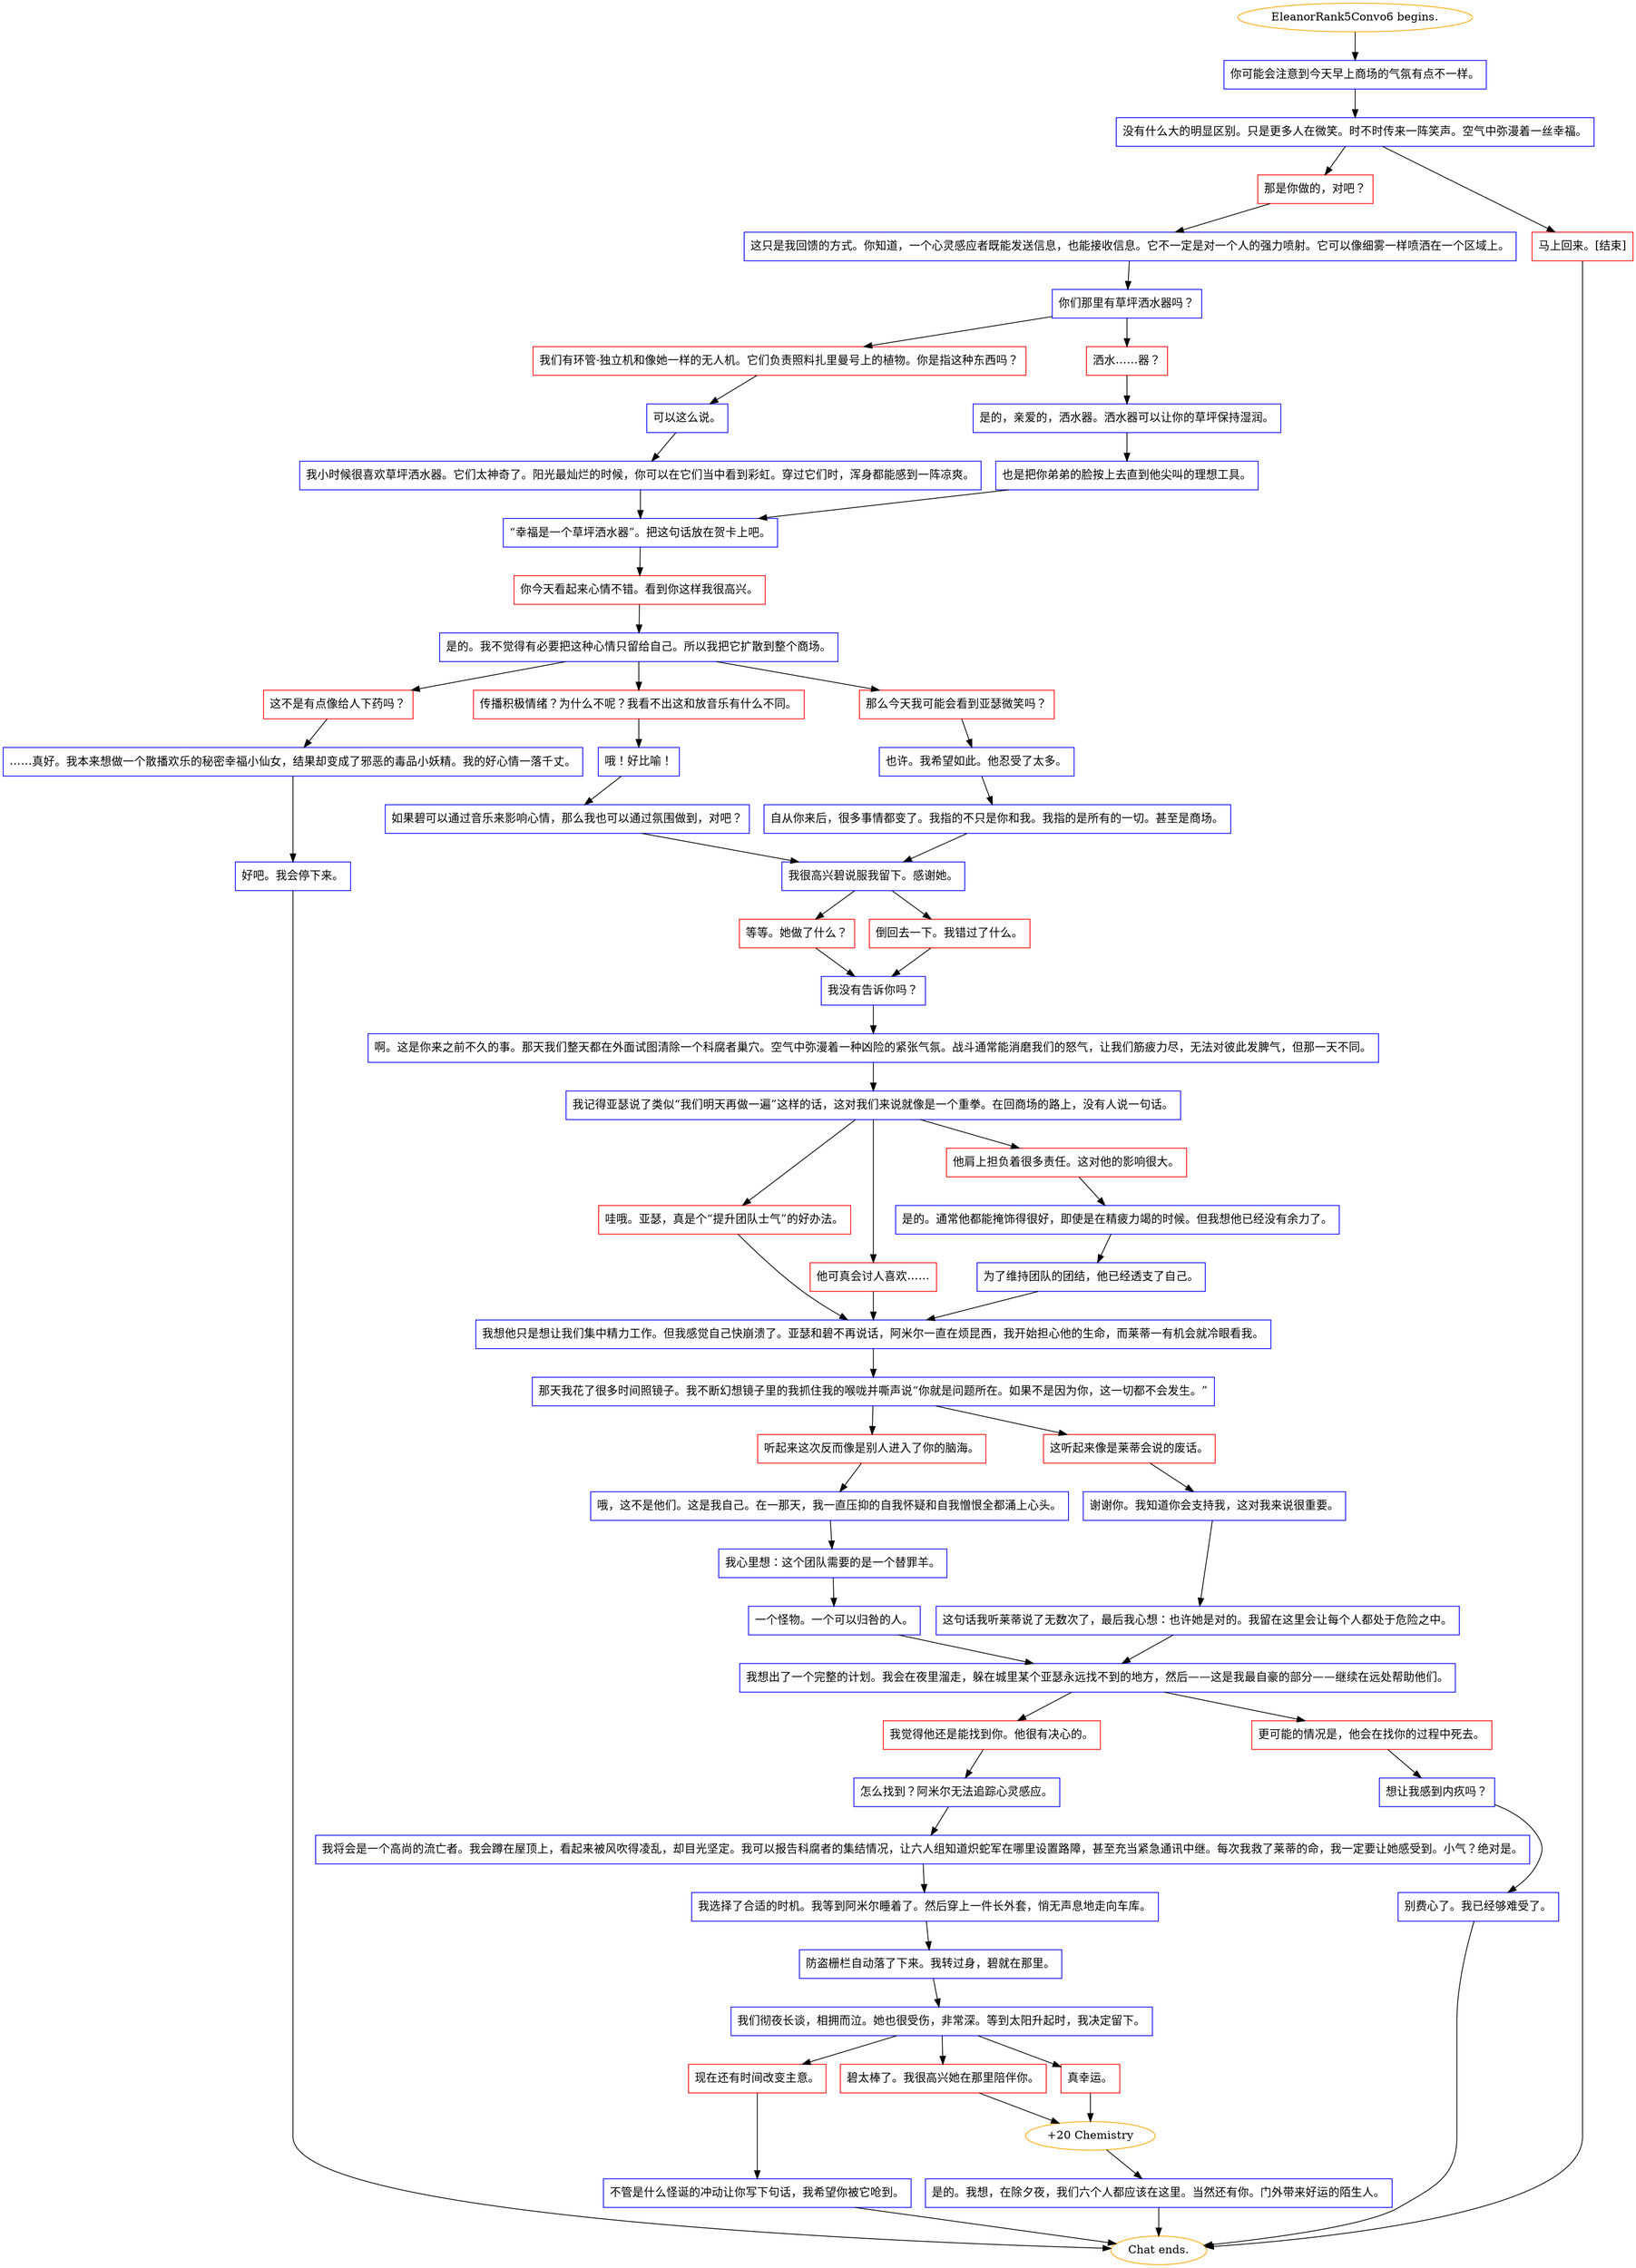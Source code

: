 digraph {
	"EleanorRank5Convo6 begins." [color=orange];
		"EleanorRank5Convo6 begins." -> j1230049690;
	j1230049690 [label="你可能会注意到今天早上商场的气氛有点不一样。",shape=box,color=blue];
		j1230049690 -> j1842898238;
	j1842898238 [label="没有什么大的明显区别。只是更多人在微笑。时不时传来一阵笑声。空气中弥漫着一丝幸福。",shape=box,color=blue];
		j1842898238 -> j1189372777;
		j1842898238 -> j111009776;
	j1189372777 [label="那是你做的，对吧？",shape=box,color=red];
		j1189372777 -> j1907114526;
	j111009776 [label="马上回来。[结束]",shape=box,color=red];
		j111009776 -> "Chat ends.";
	j1907114526 [label="这只是我回馈的方式。你知道，一个心灵感应者既能发送信息，也能接收信息。它不一定是对一个人的强力喷射。它可以像细雾一样喷洒在一个区域上。",shape=box,color=blue];
		j1907114526 -> j3246125210;
	"Chat ends." [color=orange];
	j3246125210 [label="你们那里有草坪洒水器吗？",shape=box,color=blue];
		j3246125210 -> j2358564889;
		j3246125210 -> j697896557;
	j2358564889 [label="我们有环管-独立机和像她一样的无人机。它们负责照料扎里曼号上的植物。你是指这种东西吗？",shape=box,color=red];
		j2358564889 -> j1540679838;
	j697896557 [label="洒水……器？",shape=box,color=red];
		j697896557 -> j3942581846;
	j1540679838 [label="可以这么说。",shape=box,color=blue];
		j1540679838 -> j69918880;
	j3942581846 [label="是的，亲爱的，洒水器。洒水器可以让你的草坪保持湿润。",shape=box,color=blue];
		j3942581846 -> j2579278353;
	j69918880 [label="我小时候很喜欢草坪洒水器。它们太神奇了。阳光最灿烂的时候，你可以在它们当中看到彩虹。穿过它们时，浑身都能感到一阵凉爽。",shape=box,color=blue];
		j69918880 -> j2109200180;
	j2579278353 [label="也是把你弟弟的脸按上去直到他尖叫的理想工具。",shape=box,color=blue];
		j2579278353 -> j2109200180;
	j2109200180 [label="“幸福是一个草坪洒水器”。把这句话放在贺卡上吧。",shape=box,color=blue];
		j2109200180 -> j1519984358;
	j1519984358 [label="你今天看起来心情不错。看到你这样我很高兴。",shape=box,color=red];
		j1519984358 -> j2020198936;
	j2020198936 [label="是的。我不觉得有必要把这种心情只留给自己。所以我把它扩散到整个商场。",shape=box,color=blue];
		j2020198936 -> j465113026;
		j2020198936 -> j438901281;
		j2020198936 -> j3327334285;
	j465113026 [label="这不是有点像给人下药吗？",shape=box,color=red];
		j465113026 -> j1584188676;
	j438901281 [label="传播积极情绪？为什么不呢？我看不出这和放音乐有什么不同。",shape=box,color=red];
		j438901281 -> j1456977768;
	j3327334285 [label="那么今天我可能会看到亚瑟微笑吗？",shape=box,color=red];
		j3327334285 -> j3584352748;
	j1584188676 [label="……真好。我本来想做一个散播欢乐的秘密幸福小仙女，结果却变成了邪恶的毒品小妖精。我的好心情一落千丈。",shape=box,color=blue];
		j1584188676 -> j2503751111;
	j1456977768 [label="哦！好比喻！",shape=box,color=blue];
		j1456977768 -> j379035157;
	j3584352748 [label="也许。我希望如此。他忍受了太多。",shape=box,color=blue];
		j3584352748 -> j470492679;
	j2503751111 [label="好吧。我会停下来。",shape=box,color=blue];
		j2503751111 -> "Chat ends.";
	j379035157 [label="如果碧可以通过音乐来影响心情，那么我也可以通过氛围做到，对吧？",shape=box,color=blue];
		j379035157 -> j1870761737;
	j470492679 [label="自从你来后，很多事情都变了。我指的不只是你和我。我指的是所有的一切。甚至是商场。",shape=box,color=blue];
		j470492679 -> j1870761737;
	j1870761737 [label="我很高兴碧说服我留下。感谢她。",shape=box,color=blue];
		j1870761737 -> j4268596031;
		j1870761737 -> j377530175;
	j4268596031 [label="等等。她做了什么？",shape=box,color=red];
		j4268596031 -> j2113655080;
	j377530175 [label="倒回去一下。我错过了什么。",shape=box,color=red];
		j377530175 -> j2113655080;
	j2113655080 [label="我没有告诉你吗？",shape=box,color=blue];
		j2113655080 -> j3847862791;
	j3847862791 [label="啊。这是你来之前不久的事。那天我们整天都在外面试图清除一个科腐者巢穴。空气中弥漫着一种凶险的紧张气氛。战斗通常能消磨我们的怒气，让我们筋疲力尽，无法对彼此发脾气，但那一天不同。",shape=box,color=blue];
		j3847862791 -> j2417360551;
	j2417360551 [label="我记得亚瑟说了类似“我们明天再做一遍”这样的话，这对我们来说就像是一个重拳。在回商场的路上，没有人说一句话。",shape=box,color=blue];
		j2417360551 -> j872602660;
		j2417360551 -> j2017766504;
		j2417360551 -> j3489824420;
	j872602660 [label="哇哦。亚瑟，真是个“提升团队士气”的好办法。",shape=box,color=red];
		j872602660 -> j1892869660;
	j2017766504 [label="他可真会讨人喜欢……",shape=box,color=red];
		j2017766504 -> j1892869660;
	j3489824420 [label="他肩上担负着很多责任。这对他的影响很大。",shape=box,color=red];
		j3489824420 -> j2795750309;
	j1892869660 [label="我想他只是想让我们集中精力工作。但我感觉自己快崩溃了。亚瑟和碧不再说话，阿米尔一直在烦昆西，我开始担心他的生命，而莱蒂一有机会就冷眼看我。",shape=box,color=blue];
		j1892869660 -> j1173801952;
	j2795750309 [label="是的。通常他都能掩饰得很好，即使是在精疲力竭的时候。但我想他已经没有余力了。",shape=box,color=blue];
		j2795750309 -> j3650874729;
	j1173801952 [label="那天我花了很多时间照镜子。我不断幻想镜子里的我抓住我的喉咙并嘶声说“你就是问题所在。如果不是因为你，这一切都不会发生。”",shape=box,color=blue];
		j1173801952 -> j2183651943;
		j1173801952 -> j67130741;
	j3650874729 [label="为了维持团队的团结，他已经透支了自己。",shape=box,color=blue];
		j3650874729 -> j1892869660;
	j2183651943 [label="听起来这次反而像是别人进入了你的脑海。",shape=box,color=red];
		j2183651943 -> j342754082;
	j67130741 [label="这听起来像是莱蒂会说的废话。",shape=box,color=red];
		j67130741 -> j64937883;
	j342754082 [label="哦，这不是他们。这是我自己。在一那天，我一直压抑的自我怀疑和自我憎恨全都涌上心头。",shape=box,color=blue];
		j342754082 -> j3698472506;
	j64937883 [label="谢谢你。我知道你会支持我，这对我来说很重要。",shape=box,color=blue];
		j64937883 -> j2799421671;
	j3698472506 [label="我心里想：这个团队需要的是一个替罪羊。",shape=box,color=blue];
		j3698472506 -> j2684797958;
	j2799421671 [label="这句话我听莱蒂说了无数次了，最后我心想：也许她是对的。我留在这里会让每个人都处于危险之中。",shape=box,color=blue];
		j2799421671 -> j2864905537;
	j2684797958 [label="一个怪物。一个可以归咎的人。",shape=box,color=blue];
		j2684797958 -> j2864905537;
	j2864905537 [label="我想出了一个完整的计划。我会在夜里溜走，躲在城里某个亚瑟永远找不到的地方，然后——这是我最自豪的部分——继续在远处帮助他们。",shape=box,color=blue];
		j2864905537 -> j4150413567;
		j2864905537 -> j3289731936;
	j4150413567 [label="我觉得他还是能找到你。他很有决心的。",shape=box,color=red];
		j4150413567 -> j359257379;
	j3289731936 [label="更可能的情况是，他会在找你的过程中死去。",shape=box,color=red];
		j3289731936 -> j563593945;
	j359257379 [label="怎么找到？阿米尔无法追踪心灵感应。",shape=box,color=blue];
		j359257379 -> j2269753396;
	j563593945 [label="想让我感到内疚吗？",shape=box,color=blue];
		j563593945 -> j1371374012;
	j2269753396 [label="我将会是一个高尚的流亡者。我会蹲在屋顶上，看起来被风吹得凌乱，却目光坚定。我可以报告科腐者的集结情况，让六人组知道炽蛇军在哪里设置路障，甚至充当紧急通讯中继。每次我救了莱蒂的命，我一定要让她感受到。小气？绝对是。",shape=box,color=blue];
		j2269753396 -> j287373081;
	j1371374012 [label="别费心了。我已经够难受了。",shape=box,color=blue];
		j1371374012 -> "Chat ends.";
	j287373081 [label="我选择了合适的时机。我等到阿米尔睡着了。然后穿上一件长外套，悄无声息地走向车库。",shape=box,color=blue];
		j287373081 -> j1918719533;
	j1918719533 [label="防盗栅栏自动落了下来。我转过身，碧就在那里。",shape=box,color=blue];
		j1918719533 -> j2024020719;
	j2024020719 [label="我们彻夜长谈，相拥而泣。她也很受伤，非常深。等到太阳升起时，我决定留下。",shape=box,color=blue];
		j2024020719 -> j222821252;
		j2024020719 -> j3129567765;
		j2024020719 -> j2230449364;
	j222821252 [label="现在还有时间改变主意。",shape=box,color=red];
		j222821252 -> j3210040517;
	j3129567765 [label="碧太棒了。我很高兴她在那里陪伴你。",shape=box,color=red];
		j3129567765 -> j3056508635;
	j2230449364 [label="真幸运。",shape=box,color=red];
		j2230449364 -> j3056508635;
	j3210040517 [label="不管是什么怪诞的冲动让你写下句话，我希望你被它呛到。",shape=box,color=blue];
		j3210040517 -> "Chat ends.";
	j3056508635 [label="+20 Chemistry",color=orange];
		j3056508635 -> j1100669623;
	j1100669623 [label="是的。我想，在除夕夜，我们六个人都应该在这里。当然还有你。门外带来好运的陌生人。",shape=box,color=blue];
		j1100669623 -> "Chat ends.";
}